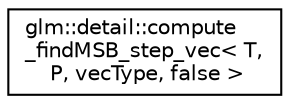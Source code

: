 digraph "Graphical Class Hierarchy"
{
 // LATEX_PDF_SIZE
  edge [fontname="Helvetica",fontsize="10",labelfontname="Helvetica",labelfontsize="10"];
  node [fontname="Helvetica",fontsize="10",shape=record];
  rankdir="LR";
  Node0 [label="glm::detail::compute\l_findMSB_step_vec\< T,\l P, vecType, false \>",height=0.2,width=0.4,color="black", fillcolor="white", style="filled",URL="$structglm_1_1detail_1_1compute__find_m_s_b__step__vec_3_01_t_00_01_p_00_01vec_type_00_01false_01_4.html",tooltip=" "];
}

